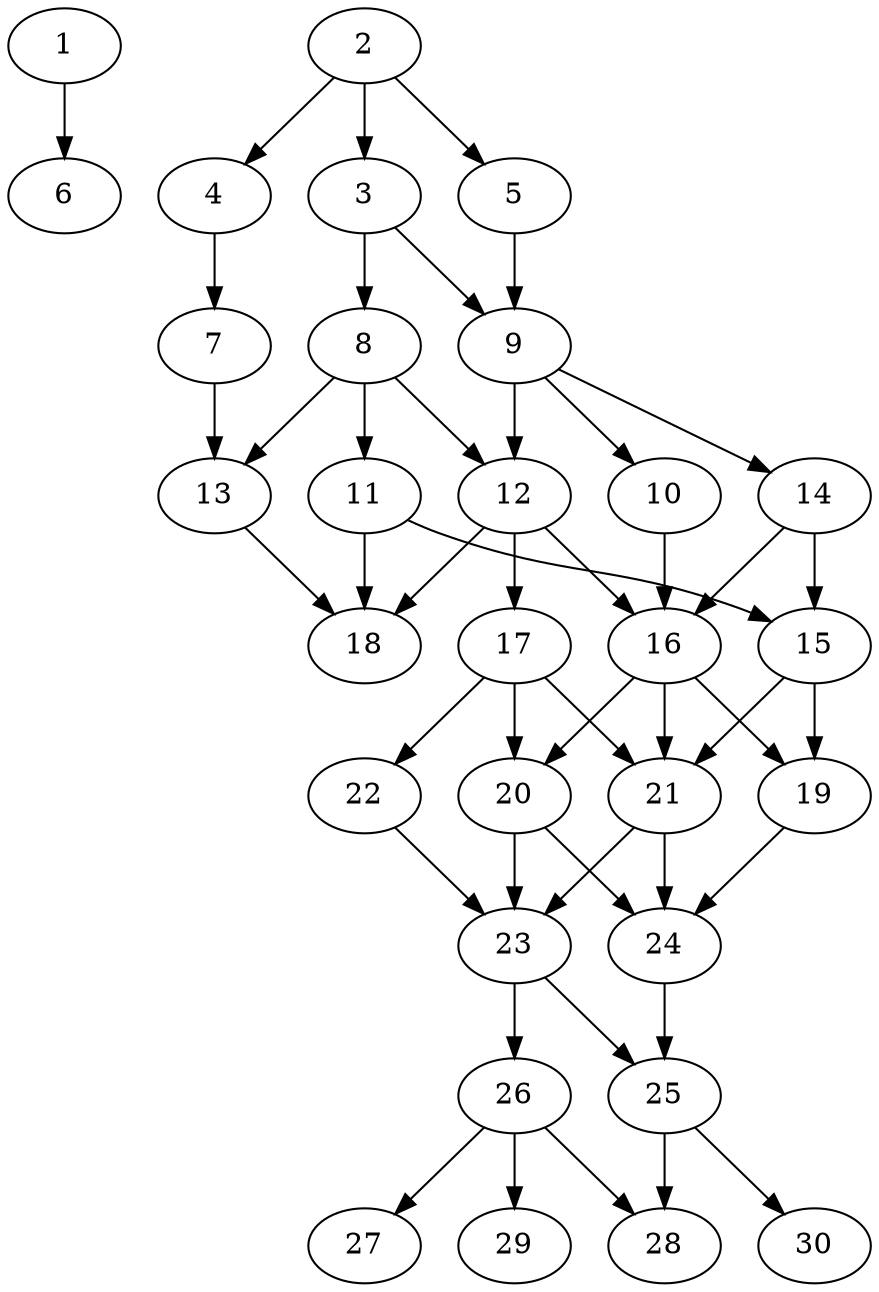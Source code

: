// DAG automatically generated by daggen at Thu Oct  3 14:04:18 2019
// ./daggen --dot -n 30 --ccr 0.4 --fat 0.5 --regular 0.5 --density 0.6 --mindata 5242880 --maxdata 52428800 
digraph G {
  1 [size="30154240", alpha="0.07", expect_size="12061696"] 
  1 -> 6 [size ="12061696"]
  2 [size="90808320", alpha="0.14", expect_size="36323328"] 
  2 -> 3 [size ="36323328"]
  2 -> 4 [size ="36323328"]
  2 -> 5 [size ="36323328"]
  3 [size="70704640", alpha="0.19", expect_size="28281856"] 
  3 -> 8 [size ="28281856"]
  3 -> 9 [size ="28281856"]
  4 [size="18073600", alpha="0.20", expect_size="7229440"] 
  4 -> 7 [size ="7229440"]
  5 [size="38346240", alpha="0.15", expect_size="15338496"] 
  5 -> 9 [size ="15338496"]
  6 [size="122173440", alpha="0.08", expect_size="48869376"] 
  7 [size="61480960", alpha="0.04", expect_size="24592384"] 
  7 -> 13 [size ="24592384"]
  8 [size="107735040", alpha="0.10", expect_size="43094016"] 
  8 -> 11 [size ="43094016"]
  8 -> 12 [size ="43094016"]
  8 -> 13 [size ="43094016"]
  9 [size="122496000", alpha="0.18", expect_size="48998400"] 
  9 -> 10 [size ="48998400"]
  9 -> 12 [size ="48998400"]
  9 -> 14 [size ="48998400"]
  10 [size="44800000", alpha="0.18", expect_size="17920000"] 
  10 -> 16 [size ="17920000"]
  11 [size="38343680", alpha="0.06", expect_size="15337472"] 
  11 -> 15 [size ="15337472"]
  11 -> 18 [size ="15337472"]
  12 [size="78161920", alpha="0.18", expect_size="31264768"] 
  12 -> 16 [size ="31264768"]
  12 -> 17 [size ="31264768"]
  12 -> 18 [size ="31264768"]
  13 [size="45250560", alpha="0.06", expect_size="18100224"] 
  13 -> 18 [size ="18100224"]
  14 [size="42101760", alpha="0.16", expect_size="16840704"] 
  14 -> 15 [size ="16840704"]
  14 -> 16 [size ="16840704"]
  15 [size="40066560", alpha="0.15", expect_size="16026624"] 
  15 -> 19 [size ="16026624"]
  15 -> 21 [size ="16026624"]
  16 [size="128168960", alpha="0.06", expect_size="51267584"] 
  16 -> 19 [size ="51267584"]
  16 -> 20 [size ="51267584"]
  16 -> 21 [size ="51267584"]
  17 [size="56852480", alpha="0.00", expect_size="22740992"] 
  17 -> 20 [size ="22740992"]
  17 -> 21 [size ="22740992"]
  17 -> 22 [size ="22740992"]
  18 [size="80391680", alpha="0.14", expect_size="32156672"] 
  19 [size="23669760", alpha="0.02", expect_size="9467904"] 
  19 -> 24 [size ="9467904"]
  20 [size="127016960", alpha="0.10", expect_size="50806784"] 
  20 -> 23 [size ="50806784"]
  20 -> 24 [size ="50806784"]
  21 [size="114037760", alpha="0.01", expect_size="45615104"] 
  21 -> 23 [size ="45615104"]
  21 -> 24 [size ="45615104"]
  22 [size="30251520", alpha="0.05", expect_size="12100608"] 
  22 -> 23 [size ="12100608"]
  23 [size="16716800", alpha="0.19", expect_size="6686720"] 
  23 -> 25 [size ="6686720"]
  23 -> 26 [size ="6686720"]
  24 [size="54215680", alpha="0.13", expect_size="21686272"] 
  24 -> 25 [size ="21686272"]
  25 [size="32276480", alpha="0.13", expect_size="12910592"] 
  25 -> 28 [size ="12910592"]
  25 -> 30 [size ="12910592"]
  26 [size="122291200", alpha="0.10", expect_size="48916480"] 
  26 -> 27 [size ="48916480"]
  26 -> 28 [size ="48916480"]
  26 -> 29 [size ="48916480"]
  27 [size="39815680", alpha="0.16", expect_size="15926272"] 
  28 [size="40138240", alpha="0.18", expect_size="16055296"] 
  29 [size="125158400", alpha="0.18", expect_size="50063360"] 
  30 [size="16046080", alpha="0.04", expect_size="6418432"] 
}
